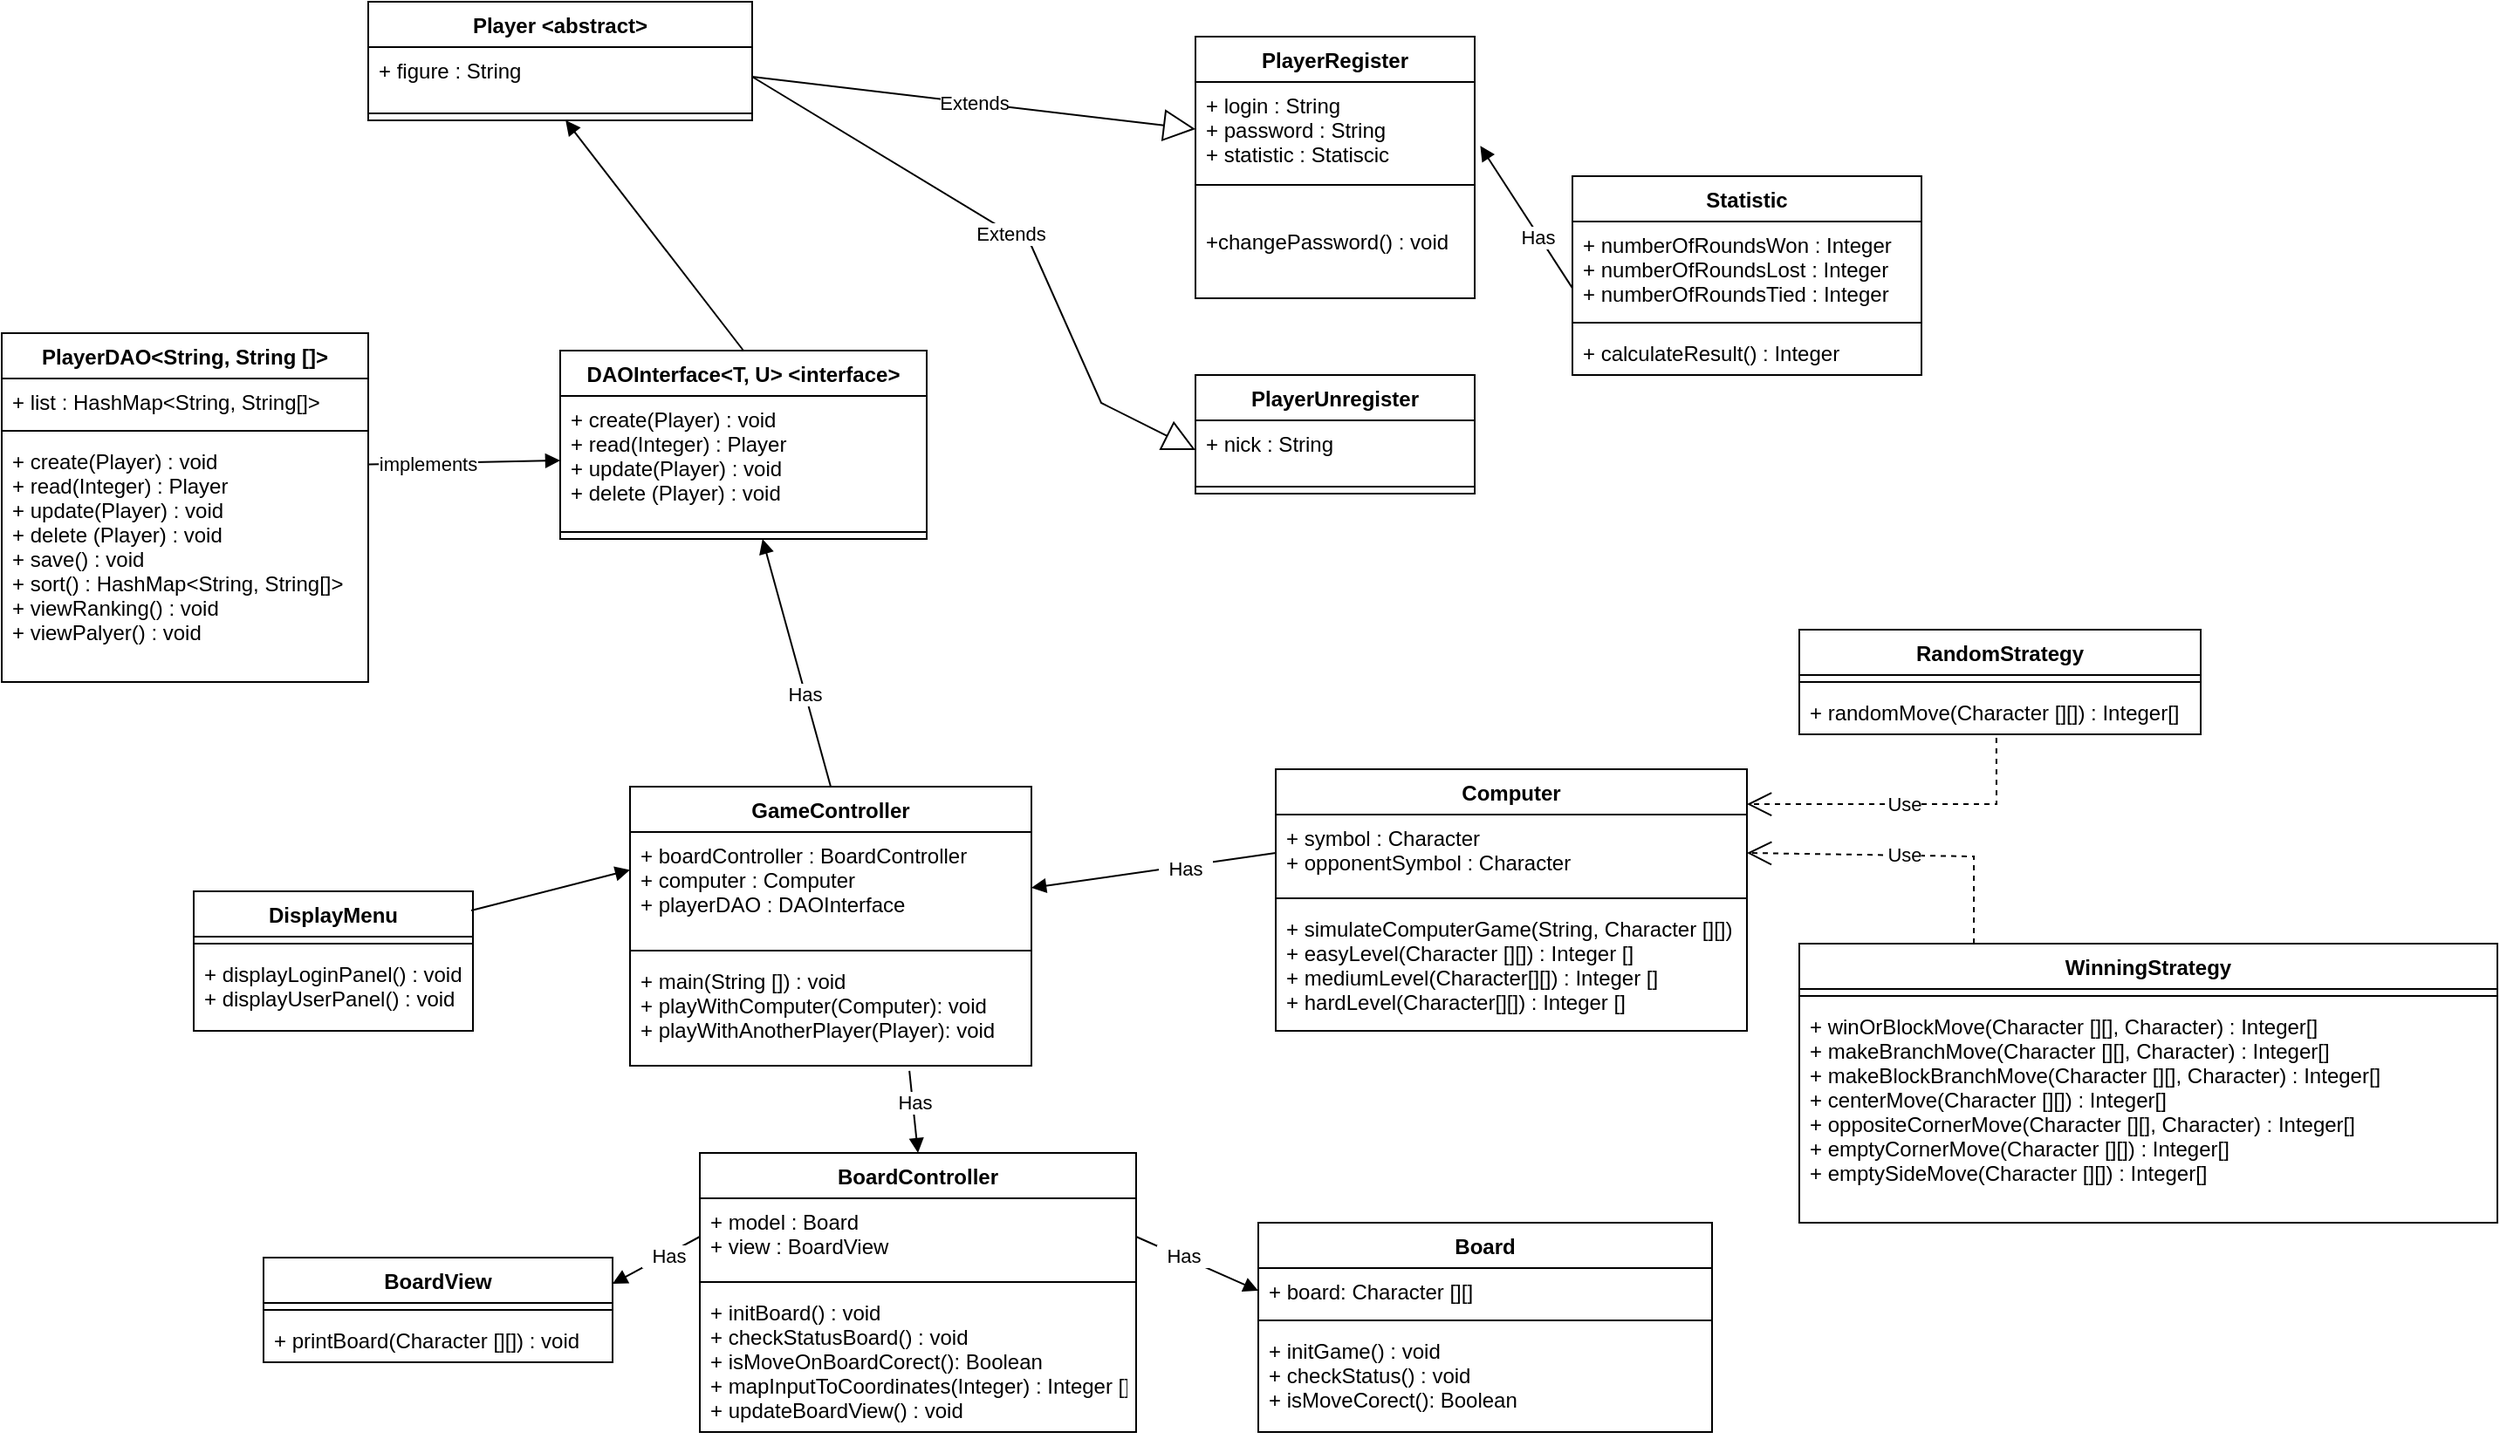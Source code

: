 <mxfile version="20.5.3" type="device"><diagram id="VrmzG9eLREvCGbenflNN" name="Strona-1"><mxGraphModel dx="2249" dy="729" grid="1" gridSize="10" guides="1" tooltips="1" connect="1" arrows="1" fold="1" page="1" pageScale="1" pageWidth="827" pageHeight="1169" math="0" shadow="0"><root><mxCell id="0"/><mxCell id="1" parent="0"/><mxCell id="N-1xJLQRsz2dR7vhiNGV-1" value="Player &lt;abstract&gt;" style="swimlane;fontStyle=1;align=center;verticalAlign=top;childLayout=stackLayout;horizontal=1;startSize=26;horizontalStack=0;resizeParent=1;resizeParentMax=0;resizeLast=0;collapsible=1;marginBottom=0;" parent="1" vertex="1"><mxGeometry x="-140" y="20" width="220" height="68" as="geometry"/></mxCell><mxCell id="N-1xJLQRsz2dR7vhiNGV-2" value="+ figure : String&#10;" style="text;strokeColor=none;fillColor=none;align=left;verticalAlign=top;spacingLeft=4;spacingRight=4;overflow=hidden;rotatable=0;points=[[0,0.5],[1,0.5]];portConstraint=eastwest;" parent="N-1xJLQRsz2dR7vhiNGV-1" vertex="1"><mxGeometry y="26" width="220" height="34" as="geometry"/></mxCell><mxCell id="N-1xJLQRsz2dR7vhiNGV-3" value="" style="line;strokeWidth=1;fillColor=none;align=left;verticalAlign=middle;spacingTop=-1;spacingLeft=3;spacingRight=3;rotatable=0;labelPosition=right;points=[];portConstraint=eastwest;strokeColor=inherit;" parent="N-1xJLQRsz2dR7vhiNGV-1" vertex="1"><mxGeometry y="60" width="220" height="8" as="geometry"/></mxCell><mxCell id="N-1xJLQRsz2dR7vhiNGV-13" value="Statistic" style="swimlane;fontStyle=1;align=center;verticalAlign=top;childLayout=stackLayout;horizontal=1;startSize=26;horizontalStack=0;resizeParent=1;resizeParentMax=0;resizeLast=0;collapsible=1;marginBottom=0;" parent="1" vertex="1"><mxGeometry x="550" y="120" width="200" height="114" as="geometry"/></mxCell><mxCell id="N-1xJLQRsz2dR7vhiNGV-14" value="+ numberOfRoundsWon : Integer&#10;+ numberOfRoundsLost : Integer&#10;+ numberOfRoundsTied : Integer&#10; " style="text;strokeColor=none;fillColor=none;align=left;verticalAlign=top;spacingLeft=4;spacingRight=4;overflow=hidden;rotatable=0;points=[[0,0.5],[1,0.5]];portConstraint=eastwest;" parent="N-1xJLQRsz2dR7vhiNGV-13" vertex="1"><mxGeometry y="26" width="200" height="54" as="geometry"/></mxCell><mxCell id="N-1xJLQRsz2dR7vhiNGV-15" value="" style="line;strokeWidth=1;fillColor=none;align=left;verticalAlign=middle;spacingTop=-1;spacingLeft=3;spacingRight=3;rotatable=0;labelPosition=right;points=[];portConstraint=eastwest;strokeColor=inherit;" parent="N-1xJLQRsz2dR7vhiNGV-13" vertex="1"><mxGeometry y="80" width="200" height="8" as="geometry"/></mxCell><mxCell id="N-1xJLQRsz2dR7vhiNGV-16" value="+ calculateResult() : Integer" style="text;strokeColor=none;fillColor=none;align=left;verticalAlign=top;spacingLeft=4;spacingRight=4;overflow=hidden;rotatable=0;points=[[0,0.5],[1,0.5]];portConstraint=eastwest;" parent="N-1xJLQRsz2dR7vhiNGV-13" vertex="1"><mxGeometry y="88" width="200" height="26" as="geometry"/></mxCell><mxCell id="odR13xfLLYG2qS5PO0i9-3" value="" style="html=1;verticalAlign=bottom;endArrow=block;rounded=0;exitX=0;exitY=0.707;exitDx=0;exitDy=0;exitPerimeter=0;entryX=1.02;entryY=0.679;entryDx=0;entryDy=0;entryPerimeter=0;" parent="1" source="N-1xJLQRsz2dR7vhiNGV-14" target="odR13xfLLYG2qS5PO0i9-19" edge="1"><mxGeometry width="80" relative="1" as="geometry"><mxPoint x="500" y="140" as="sourcePoint"/><mxPoint x="450" y="180" as="targetPoint"/></mxGeometry></mxCell><mxCell id="odR13xfLLYG2qS5PO0i9-30" value="&amp;nbsp; Has&amp;nbsp;&amp;nbsp;" style="edgeLabel;html=1;align=center;verticalAlign=middle;resizable=0;points=[];" parent="odR13xfLLYG2qS5PO0i9-3" vertex="1" connectable="0"><mxGeometry x="-0.256" y="1" relative="1" as="geometry"><mxPoint as="offset"/></mxGeometry></mxCell><mxCell id="odR13xfLLYG2qS5PO0i9-10" value="Board" style="swimlane;fontStyle=1;align=center;verticalAlign=top;childLayout=stackLayout;horizontal=1;startSize=26;horizontalStack=0;resizeParent=1;resizeParentMax=0;resizeLast=0;collapsible=1;marginBottom=0;" parent="1" vertex="1"><mxGeometry x="370" y="720" width="260" height="120" as="geometry"/></mxCell><mxCell id="odR13xfLLYG2qS5PO0i9-11" value="+ board: Character [][]" style="text;strokeColor=none;fillColor=none;align=left;verticalAlign=top;spacingLeft=4;spacingRight=4;overflow=hidden;rotatable=0;points=[[0,0.5],[1,0.5]];portConstraint=eastwest;" parent="odR13xfLLYG2qS5PO0i9-10" vertex="1"><mxGeometry y="26" width="260" height="26" as="geometry"/></mxCell><mxCell id="odR13xfLLYG2qS5PO0i9-12" value="" style="line;strokeWidth=1;fillColor=none;align=left;verticalAlign=middle;spacingTop=-1;spacingLeft=3;spacingRight=3;rotatable=0;labelPosition=right;points=[];portConstraint=eastwest;strokeColor=inherit;" parent="odR13xfLLYG2qS5PO0i9-10" vertex="1"><mxGeometry y="52" width="260" height="8" as="geometry"/></mxCell><mxCell id="odR13xfLLYG2qS5PO0i9-13" value="+ initGame() : void&#10;+ checkStatus() : void&#10;+ isMoveCorect(): Boolean" style="text;strokeColor=none;fillColor=none;align=left;verticalAlign=top;spacingLeft=4;spacingRight=4;overflow=hidden;rotatable=0;points=[[0,0.5],[1,0.5]];portConstraint=eastwest;" parent="odR13xfLLYG2qS5PO0i9-10" vertex="1"><mxGeometry y="60" width="260" height="60" as="geometry"/></mxCell><mxCell id="odR13xfLLYG2qS5PO0i9-18" value="PlayerRegister" style="swimlane;fontStyle=1;align=center;verticalAlign=top;childLayout=stackLayout;horizontal=1;startSize=26;horizontalStack=0;resizeParent=1;resizeParentMax=0;resizeLast=0;collapsible=1;marginBottom=0;" parent="1" vertex="1"><mxGeometry x="334" y="40" width="160" height="150" as="geometry"/></mxCell><mxCell id="odR13xfLLYG2qS5PO0i9-19" value="+ login : String&#10;+ password : String&#10;+ statistic : Statiscic" style="text;strokeColor=none;fillColor=none;align=left;verticalAlign=top;spacingLeft=4;spacingRight=4;overflow=hidden;rotatable=0;points=[[0,0.5],[1,0.5]];portConstraint=eastwest;" parent="odR13xfLLYG2qS5PO0i9-18" vertex="1"><mxGeometry y="26" width="160" height="54" as="geometry"/></mxCell><mxCell id="odR13xfLLYG2qS5PO0i9-20" value="" style="line;strokeWidth=1;fillColor=none;align=left;verticalAlign=middle;spacingTop=-1;spacingLeft=3;spacingRight=3;rotatable=0;labelPosition=right;points=[];portConstraint=eastwest;strokeColor=inherit;" parent="odR13xfLLYG2qS5PO0i9-18" vertex="1"><mxGeometry y="80" width="160" height="10" as="geometry"/></mxCell><mxCell id="odR13xfLLYG2qS5PO0i9-21" value="&#10;+changePassword() : void" style="text;strokeColor=none;fillColor=none;align=left;verticalAlign=top;spacingLeft=4;spacingRight=4;overflow=hidden;rotatable=0;points=[[0,0.5],[1,0.5]];portConstraint=eastwest;" parent="odR13xfLLYG2qS5PO0i9-18" vertex="1"><mxGeometry y="90" width="160" height="60" as="geometry"/></mxCell><mxCell id="odR13xfLLYG2qS5PO0i9-22" value="PlayerUnregister" style="swimlane;fontStyle=1;align=center;verticalAlign=top;childLayout=stackLayout;horizontal=1;startSize=26;horizontalStack=0;resizeParent=1;resizeParentMax=0;resizeLast=0;collapsible=1;marginBottom=0;" parent="1" vertex="1"><mxGeometry x="334" y="234" width="160" height="68" as="geometry"/></mxCell><mxCell id="odR13xfLLYG2qS5PO0i9-23" value="+ nick : String" style="text;strokeColor=none;fillColor=none;align=left;verticalAlign=top;spacingLeft=4;spacingRight=4;overflow=hidden;rotatable=0;points=[[0,0.5],[1,0.5]];portConstraint=eastwest;" parent="odR13xfLLYG2qS5PO0i9-22" vertex="1"><mxGeometry y="26" width="160" height="34" as="geometry"/></mxCell><mxCell id="odR13xfLLYG2qS5PO0i9-24" value="" style="line;strokeWidth=1;fillColor=none;align=left;verticalAlign=middle;spacingTop=-1;spacingLeft=3;spacingRight=3;rotatable=0;labelPosition=right;points=[];portConstraint=eastwest;strokeColor=inherit;" parent="odR13xfLLYG2qS5PO0i9-22" vertex="1"><mxGeometry y="60" width="160" height="8" as="geometry"/></mxCell><mxCell id="odR13xfLLYG2qS5PO0i9-27" value="Extends" style="endArrow=block;endSize=16;endFill=0;html=1;rounded=0;exitX=1;exitY=0.5;exitDx=0;exitDy=0;entryX=0;entryY=0.5;entryDx=0;entryDy=0;" parent="1" source="N-1xJLQRsz2dR7vhiNGV-2" target="odR13xfLLYG2qS5PO0i9-19" edge="1"><mxGeometry width="160" relative="1" as="geometry"><mxPoint x="250" y="120" as="sourcePoint"/><mxPoint x="330" y="120" as="targetPoint"/></mxGeometry></mxCell><mxCell id="odR13xfLLYG2qS5PO0i9-28" value="Extends" style="endArrow=block;endSize=16;endFill=0;html=1;rounded=0;entryX=0;entryY=0.5;entryDx=0;entryDy=0;exitX=1;exitY=0.5;exitDx=0;exitDy=0;" parent="1" source="N-1xJLQRsz2dR7vhiNGV-2" target="odR13xfLLYG2qS5PO0i9-23" edge="1"><mxGeometry width="160" relative="1" as="geometry"><mxPoint x="260" y="180" as="sourcePoint"/><mxPoint x="490" y="180" as="targetPoint"/><Array as="points"><mxPoint x="240" y="160"/><mxPoint x="280" y="250"/></Array></mxGeometry></mxCell><mxCell id="odR13xfLLYG2qS5PO0i9-32" value="DAOInterface&lt;T, U&gt; &lt;interface&gt;" style="swimlane;fontStyle=1;align=center;verticalAlign=top;childLayout=stackLayout;horizontal=1;startSize=26;horizontalStack=0;resizeParent=1;resizeParentMax=0;resizeLast=0;collapsible=1;marginBottom=0;" parent="1" vertex="1"><mxGeometry x="-30" y="220" width="210" height="108" as="geometry"/></mxCell><mxCell id="odR13xfLLYG2qS5PO0i9-33" value="+ create(Player) : void&#10;+ read(Integer) : Player&#10;+ update(Player) : void&#10;+ delete (Player) : void&#10;" style="text;strokeColor=none;fillColor=none;align=left;verticalAlign=top;spacingLeft=4;spacingRight=4;overflow=hidden;rotatable=0;points=[[0,0.5],[1,0.5]];portConstraint=eastwest;" parent="odR13xfLLYG2qS5PO0i9-32" vertex="1"><mxGeometry y="26" width="210" height="74" as="geometry"/></mxCell><mxCell id="odR13xfLLYG2qS5PO0i9-34" value="" style="line;strokeWidth=1;fillColor=none;align=left;verticalAlign=middle;spacingTop=-1;spacingLeft=3;spacingRight=3;rotatable=0;labelPosition=right;points=[];portConstraint=eastwest;strokeColor=inherit;" parent="odR13xfLLYG2qS5PO0i9-32" vertex="1"><mxGeometry y="100" width="210" height="8" as="geometry"/></mxCell><mxCell id="odR13xfLLYG2qS5PO0i9-36" value="BoardController" style="swimlane;fontStyle=1;align=center;verticalAlign=top;childLayout=stackLayout;horizontal=1;startSize=26;horizontalStack=0;resizeParent=1;resizeParentMax=0;resizeLast=0;collapsible=1;marginBottom=0;" parent="1" vertex="1"><mxGeometry x="50" y="680" width="250" height="160" as="geometry"/></mxCell><mxCell id="odR13xfLLYG2qS5PO0i9-37" value="+ model : Board&#10;+ view : BoardView" style="text;strokeColor=none;fillColor=none;align=left;verticalAlign=top;spacingLeft=4;spacingRight=4;overflow=hidden;rotatable=0;points=[[0,0.5],[1,0.5]];portConstraint=eastwest;" parent="odR13xfLLYG2qS5PO0i9-36" vertex="1"><mxGeometry y="26" width="250" height="44" as="geometry"/></mxCell><mxCell id="odR13xfLLYG2qS5PO0i9-38" value="" style="line;strokeWidth=1;fillColor=none;align=left;verticalAlign=middle;spacingTop=-1;spacingLeft=3;spacingRight=3;rotatable=0;labelPosition=right;points=[];portConstraint=eastwest;strokeColor=inherit;" parent="odR13xfLLYG2qS5PO0i9-36" vertex="1"><mxGeometry y="70" width="250" height="8" as="geometry"/></mxCell><mxCell id="odR13xfLLYG2qS5PO0i9-39" value="+ initBoard() : void&#10;+ checkStatusBoard() : void&#10;+ isMoveOnBoardCorect(): Boolean&#10;+ mapInputToCoordinates(Integer) : Integer []&#10;+ updateBoardView() : void " style="text;strokeColor=none;fillColor=none;align=left;verticalAlign=top;spacingLeft=4;spacingRight=4;overflow=hidden;rotatable=0;points=[[0,0.5],[1,0.5]];portConstraint=eastwest;" parent="odR13xfLLYG2qS5PO0i9-36" vertex="1"><mxGeometry y="78" width="250" height="82" as="geometry"/></mxCell><mxCell id="odR13xfLLYG2qS5PO0i9-40" value="PlayerDAO&lt;String, String []&gt;" style="swimlane;fontStyle=1;align=center;verticalAlign=top;childLayout=stackLayout;horizontal=1;startSize=26;horizontalStack=0;resizeParent=1;resizeParentMax=0;resizeLast=0;collapsible=1;marginBottom=0;" parent="1" vertex="1"><mxGeometry x="-350" y="210" width="210" height="200" as="geometry"/></mxCell><mxCell id="odR13xfLLYG2qS5PO0i9-41" value="+ list : HashMap&lt;String, String[]&gt;" style="text;strokeColor=none;fillColor=none;align=left;verticalAlign=top;spacingLeft=4;spacingRight=4;overflow=hidden;rotatable=0;points=[[0,0.5],[1,0.5]];portConstraint=eastwest;" parent="odR13xfLLYG2qS5PO0i9-40" vertex="1"><mxGeometry y="26" width="210" height="26" as="geometry"/></mxCell><mxCell id="odR13xfLLYG2qS5PO0i9-42" value="" style="line;strokeWidth=1;fillColor=none;align=left;verticalAlign=middle;spacingTop=-1;spacingLeft=3;spacingRight=3;rotatable=0;labelPosition=right;points=[];portConstraint=eastwest;strokeColor=inherit;" parent="odR13xfLLYG2qS5PO0i9-40" vertex="1"><mxGeometry y="52" width="210" height="8" as="geometry"/></mxCell><mxCell id="odR13xfLLYG2qS5PO0i9-43" value="+ create(Player) : void&#10;+ read(Integer) : Player&#10;+ update(Player) : void&#10;+ delete (Player) : void&#10;+ save() : void&#10;+ sort() : HashMap&lt;String, String[]&gt;&#10;+ viewRanking() : void&#10;+ viewPalyer() : void" style="text;strokeColor=none;fillColor=none;align=left;verticalAlign=top;spacingLeft=4;spacingRight=4;overflow=hidden;rotatable=0;points=[[0,0.5],[1,0.5]];portConstraint=eastwest;" parent="odR13xfLLYG2qS5PO0i9-40" vertex="1"><mxGeometry y="60" width="210" height="140" as="geometry"/></mxCell><mxCell id="2SEzMEBzed6HXKgxfGI9-1" value="BoardView" style="swimlane;fontStyle=1;align=center;verticalAlign=top;childLayout=stackLayout;horizontal=1;startSize=26;horizontalStack=0;resizeParent=1;resizeParentMax=0;resizeLast=0;collapsible=1;marginBottom=0;" parent="1" vertex="1"><mxGeometry x="-200" y="740" width="200" height="60" as="geometry"/></mxCell><mxCell id="2SEzMEBzed6HXKgxfGI9-3" value="" style="line;strokeWidth=1;fillColor=none;align=left;verticalAlign=middle;spacingTop=-1;spacingLeft=3;spacingRight=3;rotatable=0;labelPosition=right;points=[];portConstraint=eastwest;strokeColor=inherit;" parent="2SEzMEBzed6HXKgxfGI9-1" vertex="1"><mxGeometry y="26" width="200" height="8" as="geometry"/></mxCell><mxCell id="2SEzMEBzed6HXKgxfGI9-4" value="+ printBoard(Character [][]) : void" style="text;strokeColor=none;fillColor=none;align=left;verticalAlign=top;spacingLeft=4;spacingRight=4;overflow=hidden;rotatable=0;points=[[0,0.5],[1,0.5]];portConstraint=eastwest;" parent="2SEzMEBzed6HXKgxfGI9-1" vertex="1"><mxGeometry y="34" width="200" height="26" as="geometry"/></mxCell><mxCell id="2SEzMEBzed6HXKgxfGI9-5" value="" style="html=1;verticalAlign=bottom;endArrow=block;rounded=0;exitX=0;exitY=0.5;exitDx=0;exitDy=0;entryX=1;entryY=0.25;entryDx=0;entryDy=0;" parent="1" source="odR13xfLLYG2qS5PO0i9-37" target="2SEzMEBzed6HXKgxfGI9-1" edge="1"><mxGeometry width="80" relative="1" as="geometry"><mxPoint x="32.8" y="837.998" as="sourcePoint"/><mxPoint x="-90.0" y="842.436" as="targetPoint"/></mxGeometry></mxCell><mxCell id="2SEzMEBzed6HXKgxfGI9-6" value="&amp;nbsp; Has&amp;nbsp;&amp;nbsp;" style="edgeLabel;html=1;align=center;verticalAlign=middle;resizable=0;points=[];" parent="2SEzMEBzed6HXKgxfGI9-5" vertex="1" connectable="0"><mxGeometry x="-0.256" y="1" relative="1" as="geometry"><mxPoint as="offset"/></mxGeometry></mxCell><mxCell id="2SEzMEBzed6HXKgxfGI9-7" value="" style="html=1;verticalAlign=bottom;endArrow=block;rounded=0;exitX=1;exitY=0.5;exitDx=0;exitDy=0;entryX=0;entryY=0.5;entryDx=0;entryDy=0;" parent="1" source="odR13xfLLYG2qS5PO0i9-37" target="odR13xfLLYG2qS5PO0i9-11" edge="1"><mxGeometry width="80" relative="1" as="geometry"><mxPoint x="300" y="640" as="sourcePoint"/><mxPoint x="220" y="647" as="targetPoint"/></mxGeometry></mxCell><mxCell id="2SEzMEBzed6HXKgxfGI9-8" value="&amp;nbsp; Has&amp;nbsp;&amp;nbsp;" style="edgeLabel;html=1;align=center;verticalAlign=middle;resizable=0;points=[];" parent="2SEzMEBzed6HXKgxfGI9-7" vertex="1" connectable="0"><mxGeometry x="-0.256" y="1" relative="1" as="geometry"><mxPoint as="offset"/></mxGeometry></mxCell><mxCell id="2SEzMEBzed6HXKgxfGI9-10" value="GameController" style="swimlane;fontStyle=1;align=center;verticalAlign=top;childLayout=stackLayout;horizontal=1;startSize=26;horizontalStack=0;resizeParent=1;resizeParentMax=0;resizeLast=0;collapsible=1;marginBottom=0;" parent="1" vertex="1"><mxGeometry x="10" y="470" width="230" height="160" as="geometry"/></mxCell><mxCell id="2SEzMEBzed6HXKgxfGI9-11" value="+ boardController : BoardController&#10;+ computer : Computer&#10;+ playerDAO : DAOInterface&#10;" style="text;strokeColor=none;fillColor=none;align=left;verticalAlign=top;spacingLeft=4;spacingRight=4;overflow=hidden;rotatable=0;points=[[0,0.5],[1,0.5]];portConstraint=eastwest;" parent="2SEzMEBzed6HXKgxfGI9-10" vertex="1"><mxGeometry y="26" width="230" height="64" as="geometry"/></mxCell><mxCell id="2SEzMEBzed6HXKgxfGI9-12" value="" style="line;strokeWidth=1;fillColor=none;align=left;verticalAlign=middle;spacingTop=-1;spacingLeft=3;spacingRight=3;rotatable=0;labelPosition=right;points=[];portConstraint=eastwest;strokeColor=inherit;" parent="2SEzMEBzed6HXKgxfGI9-10" vertex="1"><mxGeometry y="90" width="230" height="8" as="geometry"/></mxCell><mxCell id="2SEzMEBzed6HXKgxfGI9-13" value="+ main(String []) : void&#10;+ playWithComputer(Computer): void&#10;+ playWithAnotherPlayer(Player): void" style="text;strokeColor=none;fillColor=none;align=left;verticalAlign=top;spacingLeft=4;spacingRight=4;overflow=hidden;rotatable=0;points=[[0,0.5],[1,0.5]];portConstraint=eastwest;" parent="2SEzMEBzed6HXKgxfGI9-10" vertex="1"><mxGeometry y="98" width="230" height="62" as="geometry"/></mxCell><mxCell id="2SEzMEBzed6HXKgxfGI9-15" value="" style="html=1;verticalAlign=bottom;endArrow=block;rounded=0;exitX=0.696;exitY=1.048;exitDx=0;exitDy=0;entryX=0.5;entryY=0;entryDx=0;entryDy=0;exitPerimeter=0;" parent="1" source="2SEzMEBzed6HXKgxfGI9-13" target="odR13xfLLYG2qS5PO0i9-36" edge="1"><mxGeometry width="80" relative="1" as="geometry"><mxPoint x="150" y="610" as="sourcePoint"/><mxPoint x="220" y="626" as="targetPoint"/></mxGeometry></mxCell><mxCell id="2SEzMEBzed6HXKgxfGI9-16" value="&amp;nbsp; Has&amp;nbsp;&amp;nbsp;" style="edgeLabel;html=1;align=center;verticalAlign=middle;resizable=0;points=[];" parent="2SEzMEBzed6HXKgxfGI9-15" vertex="1" connectable="0"><mxGeometry x="-0.256" y="1" relative="1" as="geometry"><mxPoint as="offset"/></mxGeometry></mxCell><mxCell id="2SEzMEBzed6HXKgxfGI9-17" value="" style="html=1;verticalAlign=bottom;endArrow=block;rounded=0;exitX=0;exitY=0.5;exitDx=0;exitDy=0;entryX=1;entryY=0.5;entryDx=0;entryDy=0;" parent="1" source="-Feh3hMZtRdfqvKJbi6E-11" target="2SEzMEBzed6HXKgxfGI9-11" edge="1"><mxGeometry width="80" relative="1" as="geometry"><mxPoint x="334" y="553" as="sourcePoint"/><mxPoint x="270" y="477" as="targetPoint"/></mxGeometry></mxCell><mxCell id="2SEzMEBzed6HXKgxfGI9-18" value="&amp;nbsp; Has&amp;nbsp;&amp;nbsp;" style="edgeLabel;html=1;align=center;verticalAlign=middle;resizable=0;points=[];" parent="2SEzMEBzed6HXKgxfGI9-17" vertex="1" connectable="0"><mxGeometry x="-0.256" y="1" relative="1" as="geometry"><mxPoint as="offset"/></mxGeometry></mxCell><mxCell id="2SEzMEBzed6HXKgxfGI9-19" value="DisplayMenu" style="swimlane;fontStyle=1;align=center;verticalAlign=top;childLayout=stackLayout;horizontal=1;startSize=26;horizontalStack=0;resizeParent=1;resizeParentMax=0;resizeLast=0;collapsible=1;marginBottom=0;" parent="1" vertex="1"><mxGeometry x="-240" y="530" width="160" height="80" as="geometry"/></mxCell><mxCell id="2SEzMEBzed6HXKgxfGI9-21" value="" style="line;strokeWidth=1;fillColor=none;align=left;verticalAlign=middle;spacingTop=-1;spacingLeft=3;spacingRight=3;rotatable=0;labelPosition=right;points=[];portConstraint=eastwest;strokeColor=inherit;" parent="2SEzMEBzed6HXKgxfGI9-19" vertex="1"><mxGeometry y="26" width="160" height="8" as="geometry"/></mxCell><mxCell id="2SEzMEBzed6HXKgxfGI9-22" value="+ displayLoginPanel() : void&#10;+ displayUserPanel() : void" style="text;strokeColor=none;fillColor=none;align=left;verticalAlign=top;spacingLeft=4;spacingRight=4;overflow=hidden;rotatable=0;points=[[0,0.5],[1,0.5]];portConstraint=eastwest;" parent="2SEzMEBzed6HXKgxfGI9-19" vertex="1"><mxGeometry y="34" width="160" height="46" as="geometry"/></mxCell><mxCell id="2SEzMEBzed6HXKgxfGI9-23" value="" style="html=1;verticalAlign=bottom;endArrow=block;rounded=0;exitX=0.994;exitY=0.138;exitDx=0;exitDy=0;entryX=0;entryY=0.34;entryDx=0;entryDy=0;exitPerimeter=0;entryPerimeter=0;" parent="1" source="2SEzMEBzed6HXKgxfGI9-19" target="2SEzMEBzed6HXKgxfGI9-11" edge="1"><mxGeometry width="80" relative="1" as="geometry"><mxPoint x="-80" y="550" as="sourcePoint"/><mxPoint x="-10" y="566" as="targetPoint"/></mxGeometry></mxCell><mxCell id="2SEzMEBzed6HXKgxfGI9-25" value="" style="html=1;verticalAlign=bottom;endArrow=block;rounded=0;exitX=0.5;exitY=0;exitDx=0;exitDy=0;" parent="1" source="odR13xfLLYG2qS5PO0i9-32" target="N-1xJLQRsz2dR7vhiNGV-3" edge="1"><mxGeometry width="80" relative="1" as="geometry"><mxPoint x="100" y="240" as="sourcePoint"/><mxPoint x="-11.08" y="218" as="targetPoint"/></mxGeometry></mxCell><mxCell id="2SEzMEBzed6HXKgxfGI9-26" value="" style="html=1;verticalAlign=bottom;endArrow=block;rounded=0;exitX=0.5;exitY=0;exitDx=0;exitDy=0;entryX=0.552;entryY=1;entryDx=0;entryDy=0;entryPerimeter=0;" parent="1" source="2SEzMEBzed6HXKgxfGI9-10" target="odR13xfLLYG2qS5PO0i9-34" edge="1"><mxGeometry width="80" relative="1" as="geometry"><mxPoint x="270" y="410" as="sourcePoint"/><mxPoint x="250" y="385" as="targetPoint"/></mxGeometry></mxCell><mxCell id="2SEzMEBzed6HXKgxfGI9-27" value="&amp;nbsp; Has&amp;nbsp;&amp;nbsp;" style="edgeLabel;html=1;align=center;verticalAlign=middle;resizable=0;points=[];" parent="2SEzMEBzed6HXKgxfGI9-26" vertex="1" connectable="0"><mxGeometry x="-0.256" y="1" relative="1" as="geometry"><mxPoint as="offset"/></mxGeometry></mxCell><mxCell id="2SEzMEBzed6HXKgxfGI9-28" value="" style="html=1;verticalAlign=bottom;endArrow=block;rounded=0;entryX=0;entryY=0.5;entryDx=0;entryDy=0;exitX=1;exitY=0.109;exitDx=0;exitDy=0;exitPerimeter=0;" parent="1" source="odR13xfLLYG2qS5PO0i9-43" target="odR13xfLLYG2qS5PO0i9-33" edge="1"><mxGeometry width="80" relative="1" as="geometry"><mxPoint x="0.08" y="332" as="sourcePoint"/><mxPoint x="-106.0" y="290" as="targetPoint"/></mxGeometry></mxCell><mxCell id="-Feh3hMZtRdfqvKJbi6E-17" value="implements" style="edgeLabel;html=1;align=center;verticalAlign=middle;resizable=0;points=[];" vertex="1" connectable="0" parent="2SEzMEBzed6HXKgxfGI9-28"><mxGeometry x="-0.38" relative="1" as="geometry"><mxPoint as="offset"/></mxGeometry></mxCell><mxCell id="-Feh3hMZtRdfqvKJbi6E-1" value="WinningStrategy" style="swimlane;fontStyle=1;align=center;verticalAlign=top;childLayout=stackLayout;horizontal=1;startSize=26;horizontalStack=0;resizeParent=1;resizeParentMax=0;resizeLast=0;collapsible=1;marginBottom=0;" vertex="1" parent="1"><mxGeometry x="680" y="560" width="400" height="160" as="geometry"/></mxCell><mxCell id="-Feh3hMZtRdfqvKJbi6E-3" value="" style="line;strokeWidth=1;fillColor=none;align=left;verticalAlign=middle;spacingTop=-1;spacingLeft=3;spacingRight=3;rotatable=0;labelPosition=right;points=[];portConstraint=eastwest;strokeColor=inherit;" vertex="1" parent="-Feh3hMZtRdfqvKJbi6E-1"><mxGeometry y="26" width="400" height="8" as="geometry"/></mxCell><mxCell id="-Feh3hMZtRdfqvKJbi6E-4" value="+ winOrBlockMove(Character [][], Character) : Integer[]&#10;+ makeBranchMove(Character [][], Character) : Integer[]&#10;+ makeBlockBranchMove(Character [][], Character) : Integer[]&#10;+ centerMove(Character [][]) : Integer[]&#10;+ oppositeCornerMove(Character [][], Character) : Integer[]&#10;+ emptyCornerMove(Character [][]) : Integer[]&#10;+ emptySideMove(Character [][]) : Integer[]" style="text;strokeColor=none;fillColor=none;align=left;verticalAlign=top;spacingLeft=4;spacingRight=4;overflow=hidden;rotatable=0;points=[[0,0.5],[1,0.5]];portConstraint=eastwest;" vertex="1" parent="-Feh3hMZtRdfqvKJbi6E-1"><mxGeometry y="34" width="400" height="126" as="geometry"/></mxCell><mxCell id="-Feh3hMZtRdfqvKJbi6E-5" value="RandomStrategy" style="swimlane;fontStyle=1;align=center;verticalAlign=top;childLayout=stackLayout;horizontal=1;startSize=26;horizontalStack=0;resizeParent=1;resizeParentMax=0;resizeLast=0;collapsible=1;marginBottom=0;" vertex="1" parent="1"><mxGeometry x="680" y="380" width="230" height="60" as="geometry"/></mxCell><mxCell id="-Feh3hMZtRdfqvKJbi6E-7" value="" style="line;strokeWidth=1;fillColor=none;align=left;verticalAlign=middle;spacingTop=-1;spacingLeft=3;spacingRight=3;rotatable=0;labelPosition=right;points=[];portConstraint=eastwest;strokeColor=inherit;" vertex="1" parent="-Feh3hMZtRdfqvKJbi6E-5"><mxGeometry y="26" width="230" height="8" as="geometry"/></mxCell><mxCell id="-Feh3hMZtRdfqvKJbi6E-8" value="+ randomMove(Character [][]) : Integer[]" style="text;strokeColor=none;fillColor=none;align=left;verticalAlign=top;spacingLeft=4;spacingRight=4;overflow=hidden;rotatable=0;points=[[0,0.5],[1,0.5]];portConstraint=eastwest;" vertex="1" parent="-Feh3hMZtRdfqvKJbi6E-5"><mxGeometry y="34" width="230" height="26" as="geometry"/></mxCell><mxCell id="-Feh3hMZtRdfqvKJbi6E-10" value="Computer" style="swimlane;fontStyle=1;align=center;verticalAlign=top;childLayout=stackLayout;horizontal=1;startSize=26;horizontalStack=0;resizeParent=1;resizeParentMax=0;resizeLast=0;collapsible=1;marginBottom=0;" vertex="1" parent="1"><mxGeometry x="380" y="460" width="270" height="150" as="geometry"/></mxCell><mxCell id="-Feh3hMZtRdfqvKJbi6E-11" value="+ symbol : Character&#10;+ opponentSymbol : Character" style="text;strokeColor=none;fillColor=none;align=left;verticalAlign=top;spacingLeft=4;spacingRight=4;overflow=hidden;rotatable=0;points=[[0,0.5],[1,0.5]];portConstraint=eastwest;" vertex="1" parent="-Feh3hMZtRdfqvKJbi6E-10"><mxGeometry y="26" width="270" height="44" as="geometry"/></mxCell><mxCell id="-Feh3hMZtRdfqvKJbi6E-12" value="" style="line;strokeWidth=1;fillColor=none;align=left;verticalAlign=middle;spacingTop=-1;spacingLeft=3;spacingRight=3;rotatable=0;labelPosition=right;points=[];portConstraint=eastwest;strokeColor=inherit;" vertex="1" parent="-Feh3hMZtRdfqvKJbi6E-10"><mxGeometry y="70" width="270" height="8" as="geometry"/></mxCell><mxCell id="-Feh3hMZtRdfqvKJbi6E-13" value="+ simulateComputerGame(String, Character [][]) : Integer []&#10;+ easyLevel(Character [][]) : Integer []&#10;+ mediumLevel(Character[][]) : Integer []&#10;+ hardLevel(Character[][]) : Integer []" style="text;strokeColor=none;fillColor=none;align=left;verticalAlign=top;spacingLeft=4;spacingRight=4;overflow=hidden;rotatable=0;points=[[0,0.5],[1,0.5]];portConstraint=eastwest;" vertex="1" parent="-Feh3hMZtRdfqvKJbi6E-10"><mxGeometry y="78" width="270" height="72" as="geometry"/></mxCell><mxCell id="-Feh3hMZtRdfqvKJbi6E-15" value="Use" style="endArrow=open;endSize=12;dashed=1;html=1;rounded=0;exitX=0.491;exitY=1.077;exitDx=0;exitDy=0;exitPerimeter=0;entryX=1;entryY=-0.136;entryDx=0;entryDy=0;entryPerimeter=0;" edge="1" parent="1" source="-Feh3hMZtRdfqvKJbi6E-8" target="-Feh3hMZtRdfqvKJbi6E-11"><mxGeometry width="160" relative="1" as="geometry"><mxPoint x="370" y="460" as="sourcePoint"/><mxPoint x="530" y="460" as="targetPoint"/><Array as="points"><mxPoint x="793" y="480"/></Array></mxGeometry></mxCell><mxCell id="-Feh3hMZtRdfqvKJbi6E-16" value="Use" style="endArrow=open;endSize=12;dashed=1;html=1;rounded=0;exitX=0.25;exitY=0;exitDx=0;exitDy=0;entryX=1;entryY=0.5;entryDx=0;entryDy=0;" edge="1" parent="1" source="-Feh3hMZtRdfqvKJbi6E-1" target="-Feh3hMZtRdfqvKJbi6E-11"><mxGeometry width="160" relative="1" as="geometry"><mxPoint x="812.93" y="481.982" as="sourcePoint"/><mxPoint x="670" y="519.996" as="targetPoint"/><Array as="points"><mxPoint x="780" y="510"/></Array></mxGeometry></mxCell></root></mxGraphModel></diagram></mxfile>